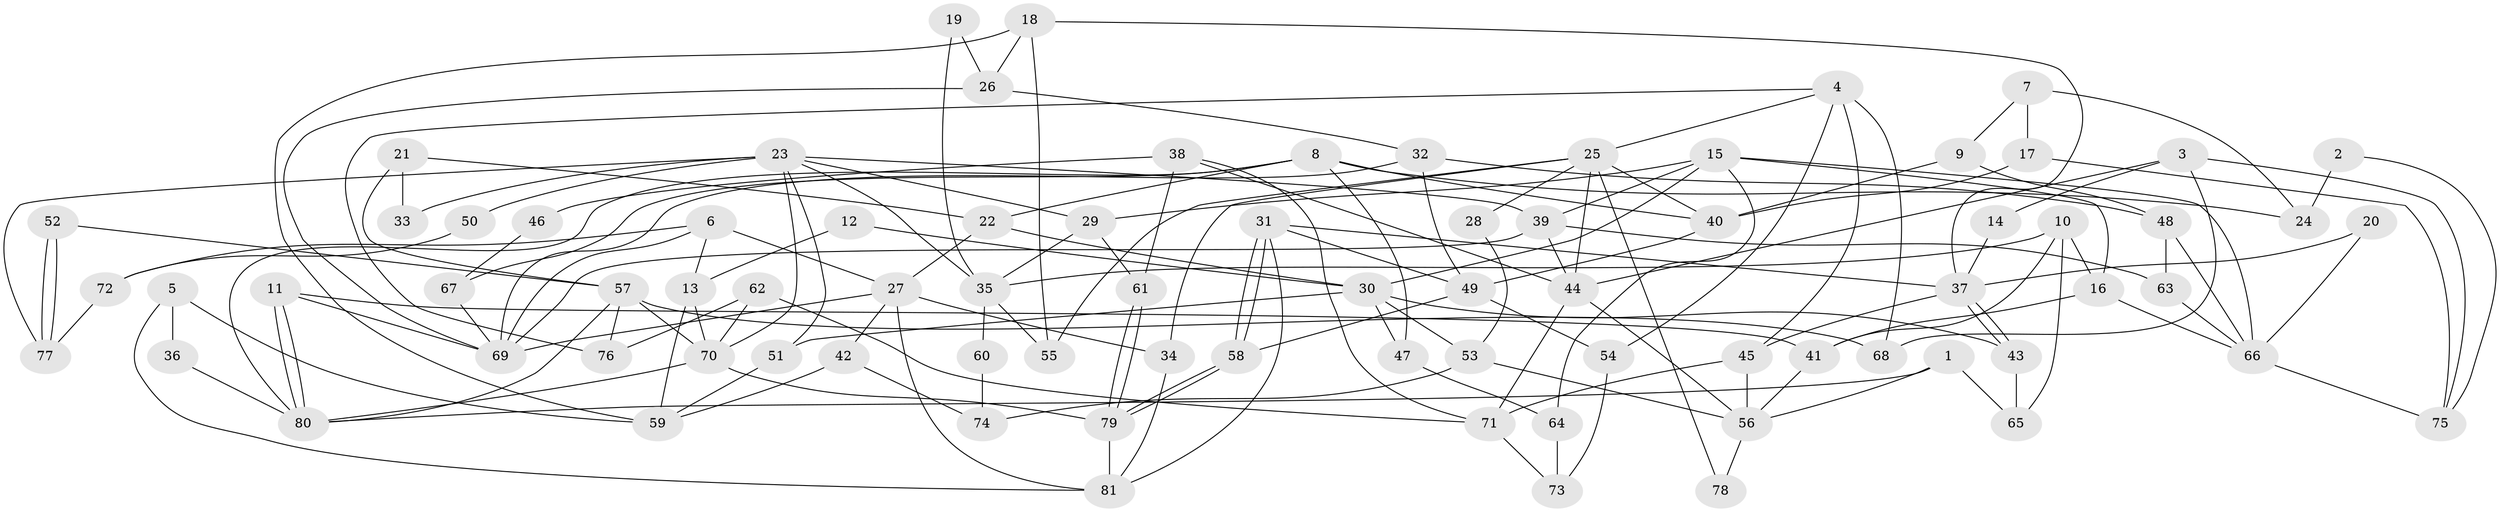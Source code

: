 // coarse degree distribution, {2: 0.125, 4: 0.25, 6: 0.041666666666666664, 5: 0.08333333333333333, 3: 0.25, 12: 0.08333333333333333, 7: 0.041666666666666664, 1: 0.041666666666666664, 10: 0.041666666666666664, 8: 0.041666666666666664}
// Generated by graph-tools (version 1.1) at 2025/54/03/04/25 21:54:50]
// undirected, 81 vertices, 162 edges
graph export_dot {
graph [start="1"]
  node [color=gray90,style=filled];
  1;
  2;
  3;
  4;
  5;
  6;
  7;
  8;
  9;
  10;
  11;
  12;
  13;
  14;
  15;
  16;
  17;
  18;
  19;
  20;
  21;
  22;
  23;
  24;
  25;
  26;
  27;
  28;
  29;
  30;
  31;
  32;
  33;
  34;
  35;
  36;
  37;
  38;
  39;
  40;
  41;
  42;
  43;
  44;
  45;
  46;
  47;
  48;
  49;
  50;
  51;
  52;
  53;
  54;
  55;
  56;
  57;
  58;
  59;
  60;
  61;
  62;
  63;
  64;
  65;
  66;
  67;
  68;
  69;
  70;
  71;
  72;
  73;
  74;
  75;
  76;
  77;
  78;
  79;
  80;
  81;
  1 -- 80;
  1 -- 56;
  1 -- 65;
  2 -- 75;
  2 -- 24;
  3 -- 68;
  3 -- 44;
  3 -- 14;
  3 -- 75;
  4 -- 45;
  4 -- 54;
  4 -- 25;
  4 -- 68;
  4 -- 76;
  5 -- 59;
  5 -- 81;
  5 -- 36;
  6 -- 69;
  6 -- 13;
  6 -- 27;
  6 -- 72;
  7 -- 9;
  7 -- 17;
  7 -- 24;
  8 -- 80;
  8 -- 40;
  8 -- 22;
  8 -- 24;
  8 -- 47;
  8 -- 67;
  9 -- 40;
  9 -- 48;
  10 -- 16;
  10 -- 41;
  10 -- 35;
  10 -- 65;
  11 -- 80;
  11 -- 80;
  11 -- 41;
  11 -- 69;
  12 -- 13;
  12 -- 30;
  13 -- 59;
  13 -- 70;
  14 -- 37;
  15 -- 39;
  15 -- 30;
  15 -- 16;
  15 -- 29;
  15 -- 64;
  15 -- 66;
  16 -- 66;
  16 -- 41;
  17 -- 75;
  17 -- 40;
  18 -- 37;
  18 -- 55;
  18 -- 26;
  18 -- 59;
  19 -- 26;
  19 -- 35;
  20 -- 66;
  20 -- 37;
  21 -- 22;
  21 -- 57;
  21 -- 33;
  22 -- 27;
  22 -- 30;
  23 -- 29;
  23 -- 70;
  23 -- 33;
  23 -- 35;
  23 -- 39;
  23 -- 50;
  23 -- 51;
  23 -- 77;
  25 -- 34;
  25 -- 28;
  25 -- 40;
  25 -- 44;
  25 -- 55;
  25 -- 78;
  26 -- 69;
  26 -- 32;
  27 -- 81;
  27 -- 34;
  27 -- 42;
  27 -- 69;
  28 -- 53;
  29 -- 35;
  29 -- 61;
  30 -- 43;
  30 -- 47;
  30 -- 51;
  30 -- 53;
  31 -- 58;
  31 -- 58;
  31 -- 49;
  31 -- 37;
  31 -- 81;
  32 -- 69;
  32 -- 48;
  32 -- 49;
  34 -- 81;
  35 -- 55;
  35 -- 60;
  36 -- 80;
  37 -- 43;
  37 -- 43;
  37 -- 45;
  38 -- 44;
  38 -- 61;
  38 -- 46;
  38 -- 71;
  39 -- 69;
  39 -- 44;
  39 -- 63;
  40 -- 49;
  41 -- 56;
  42 -- 59;
  42 -- 74;
  43 -- 65;
  44 -- 56;
  44 -- 71;
  45 -- 71;
  45 -- 56;
  46 -- 67;
  47 -- 64;
  48 -- 63;
  48 -- 66;
  49 -- 58;
  49 -- 54;
  50 -- 72;
  51 -- 59;
  52 -- 57;
  52 -- 77;
  52 -- 77;
  53 -- 56;
  53 -- 74;
  54 -- 73;
  56 -- 78;
  57 -- 76;
  57 -- 70;
  57 -- 68;
  57 -- 80;
  58 -- 79;
  58 -- 79;
  60 -- 74;
  61 -- 79;
  61 -- 79;
  62 -- 70;
  62 -- 71;
  62 -- 76;
  63 -- 66;
  64 -- 73;
  66 -- 75;
  67 -- 69;
  70 -- 80;
  70 -- 79;
  71 -- 73;
  72 -- 77;
  79 -- 81;
}
